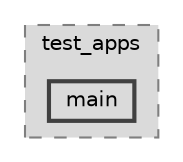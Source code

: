digraph "components/peripherals/owb/onewire_bus/test_apps/main"
{
 // LATEX_PDF_SIZE
  bgcolor="transparent";
  edge [fontname=Helvetica,fontsize=10,labelfontname=Helvetica,labelfontsize=10];
  node [fontname=Helvetica,fontsize=10,shape=box,height=0.2,width=0.4];
  compound=true
  subgraph clusterdir_d861b8868b8d0927d06a139a4abeb691 {
    graph [ bgcolor="#dadada", pencolor="grey50", label="test_apps", fontname=Helvetica,fontsize=10 style="filled,dashed", URL="dir_d861b8868b8d0927d06a139a4abeb691.html",tooltip=""]
  dir_09e0c0e3e7cd76509e9cfc1f21ca5e65 [label="main", fillcolor="#dadada", color="grey25", style="filled,bold", URL="dir_09e0c0e3e7cd76509e9cfc1f21ca5e65.html",tooltip=""];
  }
}
